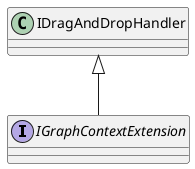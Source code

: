 @startuml
interface IGraphContextExtension {
}
IDragAndDropHandler <|-- IGraphContextExtension
@enduml
